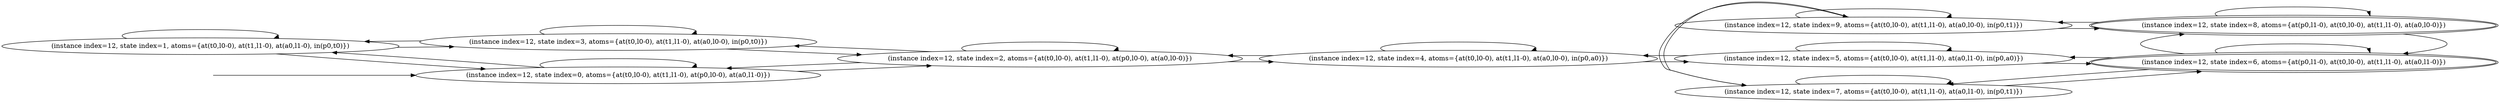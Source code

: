 digraph {
rankdir="LR"
s1[label="(instance index=12, state index=1, atoms={at(t0,l0-0), at(t1,l1-0), at(a0,l1-0), in(p0,t0)})"]
s3[label="(instance index=12, state index=3, atoms={at(t0,l0-0), at(t1,l1-0), at(a0,l0-0), in(p0,t0)})"]
s0[label="(instance index=12, state index=0, atoms={at(t0,l0-0), at(t1,l1-0), at(p0,l0-0), at(a0,l1-0)})"]
s2[label="(instance index=12, state index=2, atoms={at(t0,l0-0), at(t1,l1-0), at(p0,l0-0), at(a0,l0-0)})"]
s4[label="(instance index=12, state index=4, atoms={at(t0,l0-0), at(t1,l1-0), at(a0,l0-0), in(p0,a0)})"]
s9[label="(instance index=12, state index=9, atoms={at(t0,l0-0), at(t1,l1-0), at(a0,l0-0), in(p0,t1)})"]
s7[label="(instance index=12, state index=7, atoms={at(t0,l0-0), at(t1,l1-0), at(a0,l1-0), in(p0,t1)})"]
s5[label="(instance index=12, state index=5, atoms={at(t0,l0-0), at(t1,l1-0), at(a0,l1-0), in(p0,a0)})"]
s8[peripheries=2,label="(instance index=12, state index=8, atoms={at(p0,l1-0), at(t0,l0-0), at(t1,l1-0), at(a0,l0-0)})"]
s6[peripheries=2,label="(instance index=12, state index=6, atoms={at(p0,l1-0), at(t0,l0-0), at(t1,l1-0), at(a0,l1-0)})"]
Dangling [ label = "", style = invis ]
{ rank = same; Dangling }
Dangling -> s0
{ rank = same; s0}
{ rank = same; s3,s0}
{ rank = same; s2}
{ rank = same; s4}
{ rank = same; s9,s7,s5}
{ rank = same; s8,s6}
{
s1->s1
s1->s3
s1->s0
}
{
s3->s3
s3->s2
s3->s1
s0->s2
s0->s1
s0->s0
}
{
s2->s4
s2->s3
s2->s2
s2->s0
}
{
s4->s4
s4->s5
s4->s2
}
{
s9->s7
s9->s9
s9->s8
s7->s7
s7->s6
s7->s9
s5->s6
s5->s5
s5->s4
}
{
s8->s6
s8->s9
s8->s8
s6->s7
s6->s6
s6->s5
s6->s8
}
}
